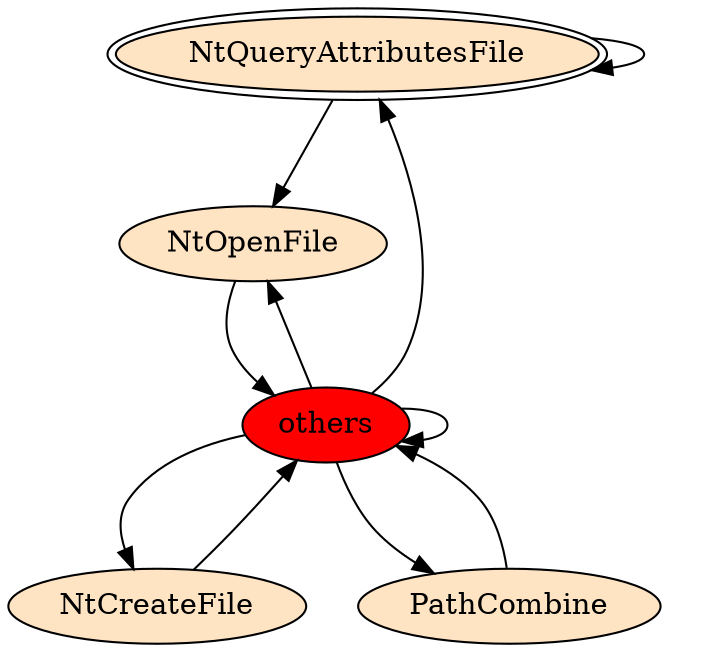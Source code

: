 digraph "./REPORTS/6678/API_PER_CATEGORY/SHCreateDirectory.exe_4144_Files and I_O (Local file system)_API_per_Category_Transition_Matrix" {
	NtQueryAttributesFile [label=NtQueryAttributesFile fillcolor=bisque peripheries=2 style=filled]
	NtQueryAttributesFile -> NtQueryAttributesFile [label=0.25 fontcolor=white]
	NtOpenFile [label=NtOpenFile fillcolor=bisque style=filled]
	NtQueryAttributesFile -> NtOpenFile [label=0.75 fontcolor=white]
	others [label=others fillcolor=red style=filled]
	NtOpenFile -> others [label=1.0 fontcolor=white]
	others -> NtQueryAttributesFile [label=0.0039 fontcolor=white]
	others -> NtOpenFile [label=0.0135 fontcolor=white]
	others -> others [label=0.971 fontcolor=white]
	NtCreateFile [label=NtCreateFile fillcolor=bisque style=filled]
	others -> NtCreateFile [label=0.0039 fontcolor=white]
	PathCombine [label=PathCombine fillcolor=bisque style=filled]
	others -> PathCombine [label=0.0077 fontcolor=white]
	NtCreateFile -> others [label=1.0 fontcolor=white]
	PathCombine -> others [label=1.0 fontcolor=white]
}
